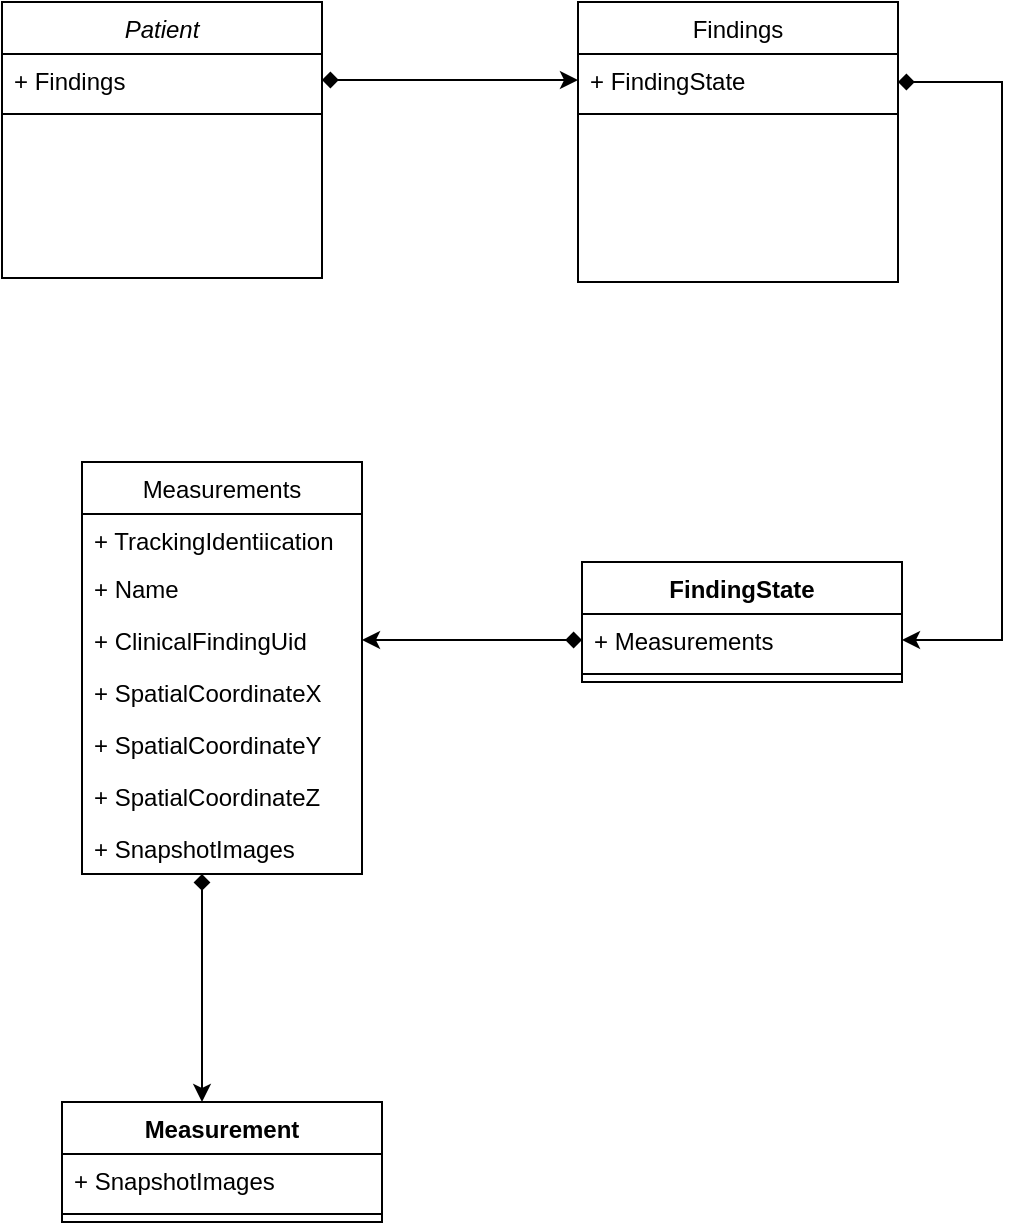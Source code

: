 <mxfile version="14.0.1" type="github">
  <diagram id="C5RBs43oDa-KdzZeNtuy" name="Page-1">
    <mxGraphModel dx="1422" dy="882" grid="1" gridSize="10" guides="1" tooltips="1" connect="1" arrows="1" fold="1" page="1" pageScale="1" pageWidth="827" pageHeight="1169" math="0" shadow="0">
      <root>
        <mxCell id="WIyWlLk6GJQsqaUBKTNV-0" />
        <mxCell id="WIyWlLk6GJQsqaUBKTNV-1" parent="WIyWlLk6GJQsqaUBKTNV-0" />
        <mxCell id="zkfFHV4jXpPFQw0GAbJ--0" value="Patient" style="swimlane;fontStyle=2;align=center;verticalAlign=top;childLayout=stackLayout;horizontal=1;startSize=26;horizontalStack=0;resizeParent=1;resizeLast=0;collapsible=1;marginBottom=0;rounded=0;shadow=0;strokeWidth=1;" parent="WIyWlLk6GJQsqaUBKTNV-1" vertex="1">
          <mxGeometry x="220" y="120" width="160" height="138" as="geometry">
            <mxRectangle x="230" y="140" width="160" height="26" as="alternateBounds" />
          </mxGeometry>
        </mxCell>
        <mxCell id="zkfFHV4jXpPFQw0GAbJ--1" value="+ Findings" style="text;align=left;verticalAlign=top;spacingLeft=4;spacingRight=4;overflow=hidden;rotatable=0;points=[[0,0.5],[1,0.5]];portConstraint=eastwest;" parent="zkfFHV4jXpPFQw0GAbJ--0" vertex="1">
          <mxGeometry y="26" width="160" height="26" as="geometry" />
        </mxCell>
        <mxCell id="zkfFHV4jXpPFQw0GAbJ--4" value="" style="line;html=1;strokeWidth=1;align=left;verticalAlign=middle;spacingTop=-1;spacingLeft=3;spacingRight=3;rotatable=0;labelPosition=right;points=[];portConstraint=eastwest;" parent="zkfFHV4jXpPFQw0GAbJ--0" vertex="1">
          <mxGeometry y="52" width="160" height="8" as="geometry" />
        </mxCell>
        <mxCell id="zkfFHV4jXpPFQw0GAbJ--17" value="Findings" style="swimlane;fontStyle=0;align=center;verticalAlign=top;childLayout=stackLayout;horizontal=1;startSize=26;horizontalStack=0;resizeParent=1;resizeLast=0;collapsible=1;marginBottom=0;rounded=0;shadow=0;strokeWidth=1;" parent="WIyWlLk6GJQsqaUBKTNV-1" vertex="1">
          <mxGeometry x="508" y="120" width="160" height="140" as="geometry">
            <mxRectangle x="550" y="140" width="160" height="26" as="alternateBounds" />
          </mxGeometry>
        </mxCell>
        <mxCell id="zkfFHV4jXpPFQw0GAbJ--18" value="+ FindingState" style="text;align=left;verticalAlign=top;spacingLeft=4;spacingRight=4;overflow=hidden;rotatable=0;points=[[0,0.5],[1,0.5]];portConstraint=eastwest;" parent="zkfFHV4jXpPFQw0GAbJ--17" vertex="1">
          <mxGeometry y="26" width="160" height="26" as="geometry" />
        </mxCell>
        <mxCell id="zkfFHV4jXpPFQw0GAbJ--23" value="" style="line;html=1;strokeWidth=1;align=left;verticalAlign=middle;spacingTop=-1;spacingLeft=3;spacingRight=3;rotatable=0;labelPosition=right;points=[];portConstraint=eastwest;" parent="zkfFHV4jXpPFQw0GAbJ--17" vertex="1">
          <mxGeometry y="52" width="160" height="8" as="geometry" />
        </mxCell>
        <mxCell id="5xJ_44aCOJw7XmMk4hoC-0" style="edgeStyle=orthogonalEdgeStyle;rounded=0;orthogonalLoop=1;jettySize=auto;html=1;exitX=1;exitY=0.5;exitDx=0;exitDy=0;entryX=0;entryY=0.5;entryDx=0;entryDy=0;startArrow=diamond;startFill=1;" parent="WIyWlLk6GJQsqaUBKTNV-1" source="zkfFHV4jXpPFQw0GAbJ--1" target="zkfFHV4jXpPFQw0GAbJ--18" edge="1">
          <mxGeometry relative="1" as="geometry" />
        </mxCell>
        <mxCell id="5xJ_44aCOJw7XmMk4hoC-1" value="FindingState" style="swimlane;fontStyle=1;align=center;verticalAlign=top;childLayout=stackLayout;horizontal=1;startSize=26;horizontalStack=0;resizeParent=1;resizeParentMax=0;resizeLast=0;collapsible=1;marginBottom=0;" parent="WIyWlLk6GJQsqaUBKTNV-1" vertex="1">
          <mxGeometry x="510" y="400" width="160" height="60" as="geometry" />
        </mxCell>
        <mxCell id="5xJ_44aCOJw7XmMk4hoC-2" value="+ Measurements" style="text;strokeColor=none;fillColor=none;align=left;verticalAlign=top;spacingLeft=4;spacingRight=4;overflow=hidden;rotatable=0;points=[[0,0.5],[1,0.5]];portConstraint=eastwest;" parent="5xJ_44aCOJw7XmMk4hoC-1" vertex="1">
          <mxGeometry y="26" width="160" height="26" as="geometry" />
        </mxCell>
        <mxCell id="5xJ_44aCOJw7XmMk4hoC-3" value="" style="line;strokeWidth=1;fillColor=none;align=left;verticalAlign=middle;spacingTop=-1;spacingLeft=3;spacingRight=3;rotatable=0;labelPosition=right;points=[];portConstraint=eastwest;" parent="5xJ_44aCOJw7XmMk4hoC-1" vertex="1">
          <mxGeometry y="52" width="160" height="8" as="geometry" />
        </mxCell>
        <mxCell id="5xJ_44aCOJw7XmMk4hoC-9" style="edgeStyle=orthogonalEdgeStyle;rounded=0;orthogonalLoop=1;jettySize=auto;html=1;exitX=1;exitY=0.5;exitDx=0;exitDy=0;startArrow=diamond;startFill=1;entryX=1;entryY=0.5;entryDx=0;entryDy=0;" parent="WIyWlLk6GJQsqaUBKTNV-1" target="5xJ_44aCOJw7XmMk4hoC-2" edge="1">
          <mxGeometry relative="1" as="geometry">
            <mxPoint x="668" y="160" as="sourcePoint" />
            <mxPoint x="780" y="440" as="targetPoint" />
            <Array as="points">
              <mxPoint x="720" y="160" />
              <mxPoint x="720" y="439" />
            </Array>
          </mxGeometry>
        </mxCell>
        <mxCell id="5xJ_44aCOJw7XmMk4hoC-13" style="edgeStyle=orthogonalEdgeStyle;rounded=0;orthogonalLoop=1;jettySize=auto;html=1;startArrow=diamond;startFill=1;entryX=1;entryY=0.5;entryDx=0;entryDy=0;exitX=0;exitY=0.5;exitDx=0;exitDy=0;" parent="WIyWlLk6GJQsqaUBKTNV-1" source="5xJ_44aCOJw7XmMk4hoC-2" edge="1">
          <mxGeometry relative="1" as="geometry">
            <mxPoint x="510" y="438.5" as="sourcePoint" />
            <mxPoint x="400" y="439" as="targetPoint" />
          </mxGeometry>
        </mxCell>
        <mxCell id="5xJ_44aCOJw7XmMk4hoC-15" value="Measurement" style="swimlane;fontStyle=1;align=center;verticalAlign=top;childLayout=stackLayout;horizontal=1;startSize=26;horizontalStack=0;resizeParent=1;resizeParentMax=0;resizeLast=0;collapsible=1;marginBottom=0;" parent="WIyWlLk6GJQsqaUBKTNV-1" vertex="1">
          <mxGeometry x="250" y="670" width="160" height="60" as="geometry" />
        </mxCell>
        <mxCell id="5xJ_44aCOJw7XmMk4hoC-16" value="+ SnapshotImages" style="text;strokeColor=none;fillColor=none;align=left;verticalAlign=top;spacingLeft=4;spacingRight=4;overflow=hidden;rotatable=0;points=[[0,0.5],[1,0.5]];portConstraint=eastwest;" parent="5xJ_44aCOJw7XmMk4hoC-15" vertex="1">
          <mxGeometry y="26" width="160" height="26" as="geometry" />
        </mxCell>
        <mxCell id="5xJ_44aCOJw7XmMk4hoC-17" value="" style="line;strokeWidth=1;fillColor=none;align=left;verticalAlign=middle;spacingTop=-1;spacingLeft=3;spacingRight=3;rotatable=0;labelPosition=right;points=[];portConstraint=eastwest;" parent="5xJ_44aCOJw7XmMk4hoC-15" vertex="1">
          <mxGeometry y="52" width="160" height="8" as="geometry" />
        </mxCell>
        <mxCell id="5xJ_44aCOJw7XmMk4hoC-19" style="edgeStyle=orthogonalEdgeStyle;rounded=0;orthogonalLoop=1;jettySize=auto;html=1;startArrow=diamond;startFill=1;" parent="WIyWlLk6GJQsqaUBKTNV-1" edge="1">
          <mxGeometry relative="1" as="geometry">
            <mxPoint x="320" y="556" as="sourcePoint" />
            <mxPoint x="320" y="670" as="targetPoint" />
          </mxGeometry>
        </mxCell>
        <mxCell id="cW3n6tTwafFyIg16aTwX-0" value="Measurements" style="swimlane;fontStyle=0;childLayout=stackLayout;horizontal=1;startSize=26;fillColor=none;horizontalStack=0;resizeParent=1;resizeParentMax=0;resizeLast=0;collapsible=1;marginBottom=0;" vertex="1" parent="WIyWlLk6GJQsqaUBKTNV-1">
          <mxGeometry x="260" y="350" width="140" height="206" as="geometry" />
        </mxCell>
        <mxCell id="cW3n6tTwafFyIg16aTwX-1" value="+ TrackingIdentiication" style="text;strokeColor=none;fillColor=none;align=left;verticalAlign=top;spacingLeft=4;spacingRight=4;overflow=hidden;rotatable=0;points=[[0,0.5],[1,0.5]];portConstraint=eastwest;" vertex="1" parent="cW3n6tTwafFyIg16aTwX-0">
          <mxGeometry y="26" width="140" height="24" as="geometry" />
        </mxCell>
        <mxCell id="cW3n6tTwafFyIg16aTwX-2" value="+ Name" style="text;strokeColor=none;fillColor=none;align=left;verticalAlign=top;spacingLeft=4;spacingRight=4;overflow=hidden;rotatable=0;points=[[0,0.5],[1,0.5]];portConstraint=eastwest;" vertex="1" parent="cW3n6tTwafFyIg16aTwX-0">
          <mxGeometry y="50" width="140" height="26" as="geometry" />
        </mxCell>
        <mxCell id="cW3n6tTwafFyIg16aTwX-3" value="+ ClinicalFindingUid&#xa;" style="text;strokeColor=none;fillColor=none;align=left;verticalAlign=top;spacingLeft=4;spacingRight=4;overflow=hidden;rotatable=0;points=[[0,0.5],[1,0.5]];portConstraint=eastwest;" vertex="1" parent="cW3n6tTwafFyIg16aTwX-0">
          <mxGeometry y="76" width="140" height="26" as="geometry" />
        </mxCell>
        <mxCell id="cW3n6tTwafFyIg16aTwX-4" value="+ SpatialCoordinateX&#xa;" style="text;strokeColor=none;fillColor=none;align=left;verticalAlign=top;spacingLeft=4;spacingRight=4;overflow=hidden;rotatable=0;points=[[0,0.5],[1,0.5]];portConstraint=eastwest;" vertex="1" parent="cW3n6tTwafFyIg16aTwX-0">
          <mxGeometry y="102" width="140" height="26" as="geometry" />
        </mxCell>
        <mxCell id="cW3n6tTwafFyIg16aTwX-5" value="+ SpatialCoordinateY" style="text;strokeColor=none;fillColor=none;align=left;verticalAlign=top;spacingLeft=4;spacingRight=4;overflow=hidden;rotatable=0;points=[[0,0.5],[1,0.5]];portConstraint=eastwest;" vertex="1" parent="cW3n6tTwafFyIg16aTwX-0">
          <mxGeometry y="128" width="140" height="26" as="geometry" />
        </mxCell>
        <mxCell id="cW3n6tTwafFyIg16aTwX-6" value="+ SpatialCoordinateZ&#xa;" style="text;strokeColor=none;fillColor=none;align=left;verticalAlign=top;spacingLeft=4;spacingRight=4;overflow=hidden;rotatable=0;points=[[0,0.5],[1,0.5]];portConstraint=eastwest;" vertex="1" parent="cW3n6tTwafFyIg16aTwX-0">
          <mxGeometry y="154" width="140" height="26" as="geometry" />
        </mxCell>
        <mxCell id="cW3n6tTwafFyIg16aTwX-7" value="+ SnapshotImages&#xa;" style="text;strokeColor=none;fillColor=none;align=left;verticalAlign=top;spacingLeft=4;spacingRight=4;overflow=hidden;rotatable=0;points=[[0,0.5],[1,0.5]];portConstraint=eastwest;" vertex="1" parent="cW3n6tTwafFyIg16aTwX-0">
          <mxGeometry y="180" width="140" height="26" as="geometry" />
        </mxCell>
      </root>
    </mxGraphModel>
  </diagram>
</mxfile>
